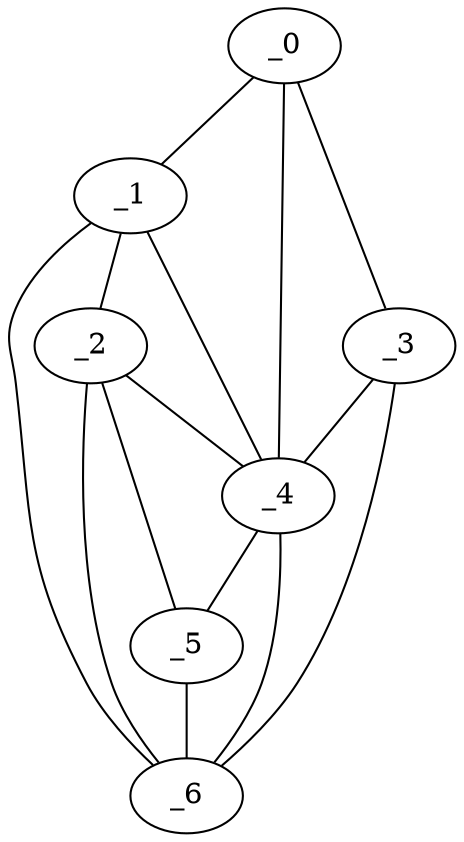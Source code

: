 graph "obj18__255.gxl" {
	_0	 [x=12,
		y=21];
	_1	 [x=64,
		y=14];
	_0 -- _1	 [valence=1];
	_3	 [x=98,
		y=116];
	_0 -- _3	 [valence=1];
	_4	 [x=107,
		y=65];
	_0 -- _4	 [valence=2];
	_2	 [x=96,
		y=35];
	_1 -- _2	 [valence=1];
	_1 -- _4	 [valence=2];
	_6	 [x=116,
		y=22];
	_1 -- _6	 [valence=1];
	_2 -- _4	 [valence=2];
	_5	 [x=113,
		y=30];
	_2 -- _5	 [valence=1];
	_2 -- _6	 [valence=2];
	_3 -- _4	 [valence=2];
	_3 -- _6	 [valence=1];
	_4 -- _5	 [valence=2];
	_4 -- _6	 [valence=2];
	_5 -- _6	 [valence=2];
}

